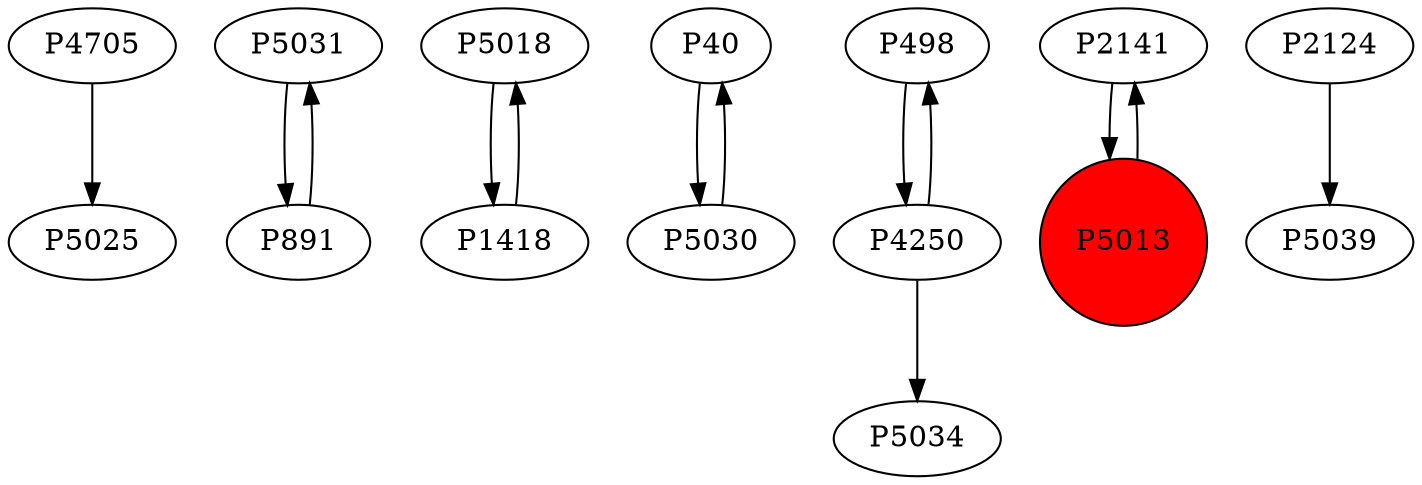 digraph {
	P4705 -> P5025
	P5031 -> P891
	P5018 -> P1418
	P40 -> P5030
	P498 -> P4250
	P2141 -> P5013
	P4250 -> P498
	P5030 -> P40
	P1418 -> P5018
	P4250 -> P5034
	P2124 -> P5039
	P5013 -> P2141
	P891 -> P5031
	P5013 [shape=circle]
	P5013 [style=filled]
	P5013 [fillcolor=red]
}